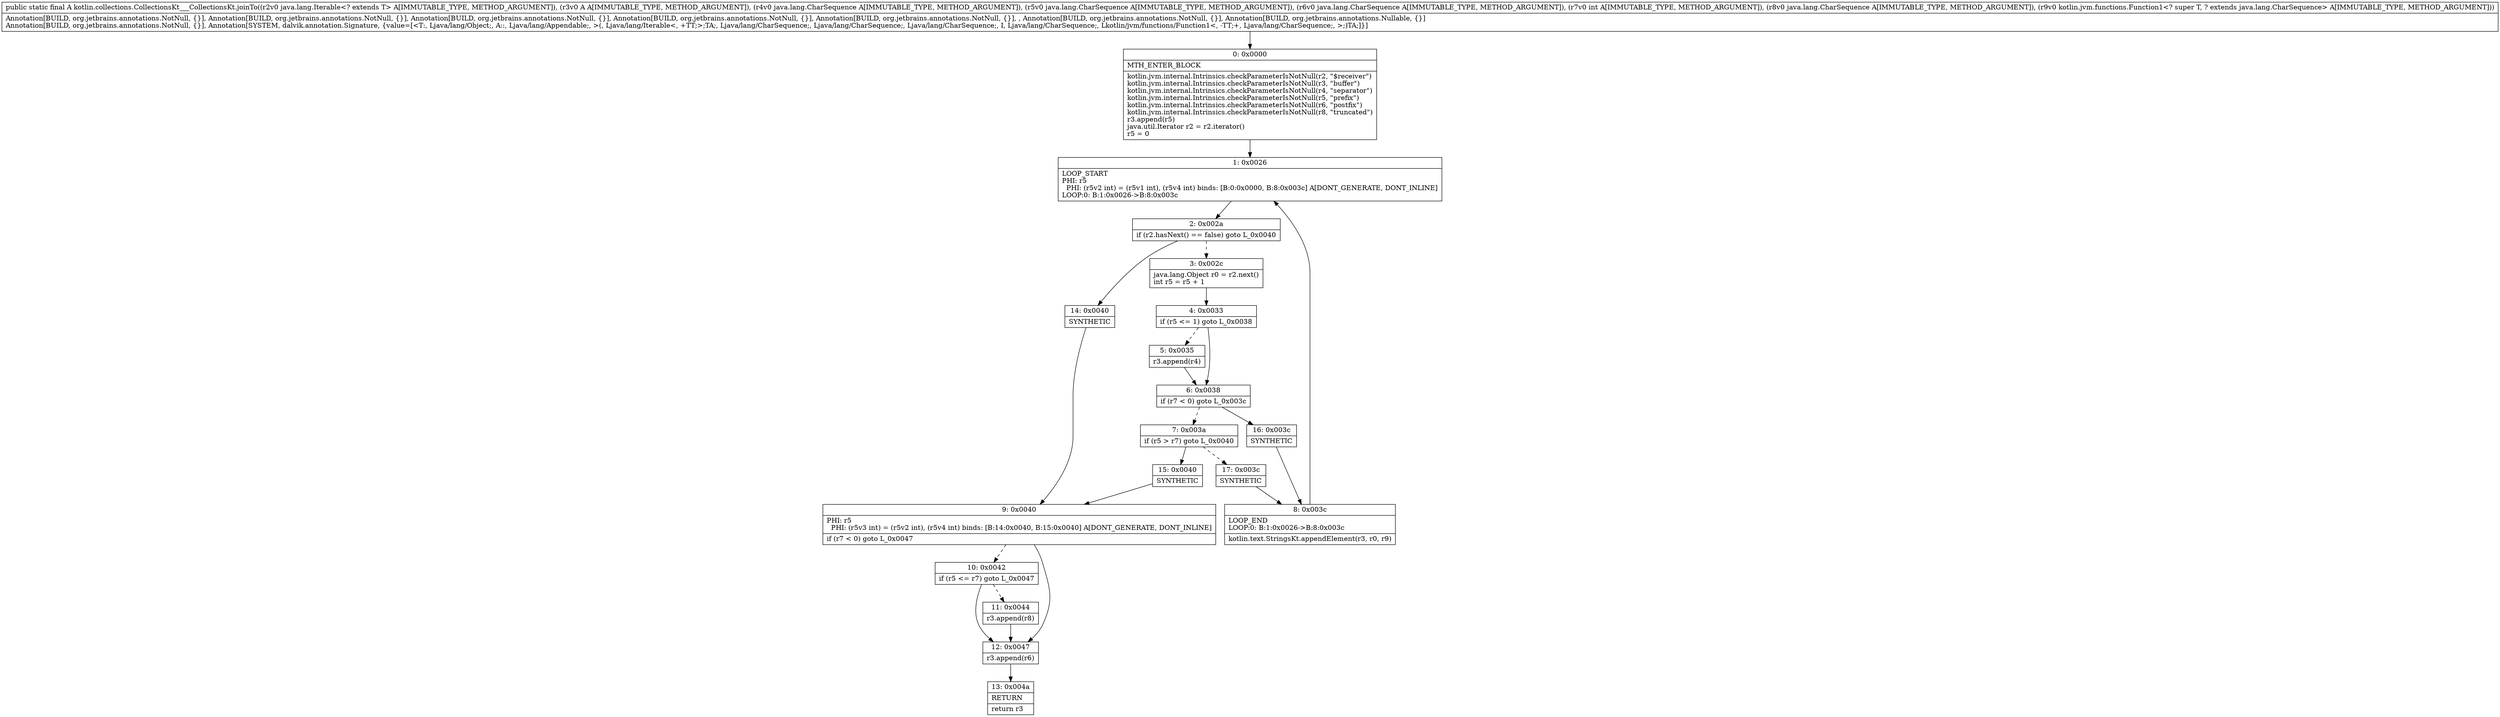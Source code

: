 digraph "CFG forkotlin.collections.CollectionsKt___CollectionsKt.joinTo(Ljava\/lang\/Iterable;Ljava\/lang\/Appendable;Ljava\/lang\/CharSequence;Ljava\/lang\/CharSequence;Ljava\/lang\/CharSequence;ILjava\/lang\/CharSequence;Lkotlin\/jvm\/functions\/Function1;)Ljava\/lang\/Appendable;" {
Node_0 [shape=record,label="{0\:\ 0x0000|MTH_ENTER_BLOCK\l|kotlin.jvm.internal.Intrinsics.checkParameterIsNotNull(r2, \"$receiver\")\lkotlin.jvm.internal.Intrinsics.checkParameterIsNotNull(r3, \"buffer\")\lkotlin.jvm.internal.Intrinsics.checkParameterIsNotNull(r4, \"separator\")\lkotlin.jvm.internal.Intrinsics.checkParameterIsNotNull(r5, \"prefix\")\lkotlin.jvm.internal.Intrinsics.checkParameterIsNotNull(r6, \"postfix\")\lkotlin.jvm.internal.Intrinsics.checkParameterIsNotNull(r8, \"truncated\")\lr3.append(r5)\ljava.util.Iterator r2 = r2.iterator()\lr5 = 0\l}"];
Node_1 [shape=record,label="{1\:\ 0x0026|LOOP_START\lPHI: r5 \l  PHI: (r5v2 int) = (r5v1 int), (r5v4 int) binds: [B:0:0x0000, B:8:0x003c] A[DONT_GENERATE, DONT_INLINE]\lLOOP:0: B:1:0x0026\-\>B:8:0x003c\l}"];
Node_2 [shape=record,label="{2\:\ 0x002a|if (r2.hasNext() == false) goto L_0x0040\l}"];
Node_3 [shape=record,label="{3\:\ 0x002c|java.lang.Object r0 = r2.next()\lint r5 = r5 + 1\l}"];
Node_4 [shape=record,label="{4\:\ 0x0033|if (r5 \<= 1) goto L_0x0038\l}"];
Node_5 [shape=record,label="{5\:\ 0x0035|r3.append(r4)\l}"];
Node_6 [shape=record,label="{6\:\ 0x0038|if (r7 \< 0) goto L_0x003c\l}"];
Node_7 [shape=record,label="{7\:\ 0x003a|if (r5 \> r7) goto L_0x0040\l}"];
Node_8 [shape=record,label="{8\:\ 0x003c|LOOP_END\lLOOP:0: B:1:0x0026\-\>B:8:0x003c\l|kotlin.text.StringsKt.appendElement(r3, r0, r9)\l}"];
Node_9 [shape=record,label="{9\:\ 0x0040|PHI: r5 \l  PHI: (r5v3 int) = (r5v2 int), (r5v4 int) binds: [B:14:0x0040, B:15:0x0040] A[DONT_GENERATE, DONT_INLINE]\l|if (r7 \< 0) goto L_0x0047\l}"];
Node_10 [shape=record,label="{10\:\ 0x0042|if (r5 \<= r7) goto L_0x0047\l}"];
Node_11 [shape=record,label="{11\:\ 0x0044|r3.append(r8)\l}"];
Node_12 [shape=record,label="{12\:\ 0x0047|r3.append(r6)\l}"];
Node_13 [shape=record,label="{13\:\ 0x004a|RETURN\l|return r3\l}"];
Node_14 [shape=record,label="{14\:\ 0x0040|SYNTHETIC\l}"];
Node_15 [shape=record,label="{15\:\ 0x0040|SYNTHETIC\l}"];
Node_16 [shape=record,label="{16\:\ 0x003c|SYNTHETIC\l}"];
Node_17 [shape=record,label="{17\:\ 0x003c|SYNTHETIC\l}"];
MethodNode[shape=record,label="{public static final A kotlin.collections.CollectionsKt___CollectionsKt.joinTo((r2v0 java.lang.Iterable\<? extends T\> A[IMMUTABLE_TYPE, METHOD_ARGUMENT]), (r3v0 A A[IMMUTABLE_TYPE, METHOD_ARGUMENT]), (r4v0 java.lang.CharSequence A[IMMUTABLE_TYPE, METHOD_ARGUMENT]), (r5v0 java.lang.CharSequence A[IMMUTABLE_TYPE, METHOD_ARGUMENT]), (r6v0 java.lang.CharSequence A[IMMUTABLE_TYPE, METHOD_ARGUMENT]), (r7v0 int A[IMMUTABLE_TYPE, METHOD_ARGUMENT]), (r8v0 java.lang.CharSequence A[IMMUTABLE_TYPE, METHOD_ARGUMENT]), (r9v0 kotlin.jvm.functions.Function1\<? super T, ? extends java.lang.CharSequence\> A[IMMUTABLE_TYPE, METHOD_ARGUMENT]))  | Annotation[BUILD, org.jetbrains.annotations.NotNull, \{\}], Annotation[BUILD, org.jetbrains.annotations.NotNull, \{\}], Annotation[BUILD, org.jetbrains.annotations.NotNull, \{\}], Annotation[BUILD, org.jetbrains.annotations.NotNull, \{\}], Annotation[BUILD, org.jetbrains.annotations.NotNull, \{\}], , Annotation[BUILD, org.jetbrains.annotations.NotNull, \{\}], Annotation[BUILD, org.jetbrains.annotations.Nullable, \{\}]\lAnnotation[BUILD, org.jetbrains.annotations.NotNull, \{\}], Annotation[SYSTEM, dalvik.annotation.Signature, \{value=[\<T:, Ljava\/lang\/Object;, A::, Ljava\/lang\/Appendable;, \>(, Ljava\/lang\/Iterable\<, +TT;\>;TA;, Ljava\/lang\/CharSequence;, Ljava\/lang\/CharSequence;, Ljava\/lang\/CharSequence;, I, Ljava\/lang\/CharSequence;, Lkotlin\/jvm\/functions\/Function1\<, \-TT;+, Ljava\/lang\/CharSequence;, \>;)TA;]\}]\l}"];
MethodNode -> Node_0;
Node_0 -> Node_1;
Node_1 -> Node_2;
Node_2 -> Node_3[style=dashed];
Node_2 -> Node_14;
Node_3 -> Node_4;
Node_4 -> Node_5[style=dashed];
Node_4 -> Node_6;
Node_5 -> Node_6;
Node_6 -> Node_7[style=dashed];
Node_6 -> Node_16;
Node_7 -> Node_15;
Node_7 -> Node_17[style=dashed];
Node_8 -> Node_1;
Node_9 -> Node_10[style=dashed];
Node_9 -> Node_12;
Node_10 -> Node_11[style=dashed];
Node_10 -> Node_12;
Node_11 -> Node_12;
Node_12 -> Node_13;
Node_14 -> Node_9;
Node_15 -> Node_9;
Node_16 -> Node_8;
Node_17 -> Node_8;
}

